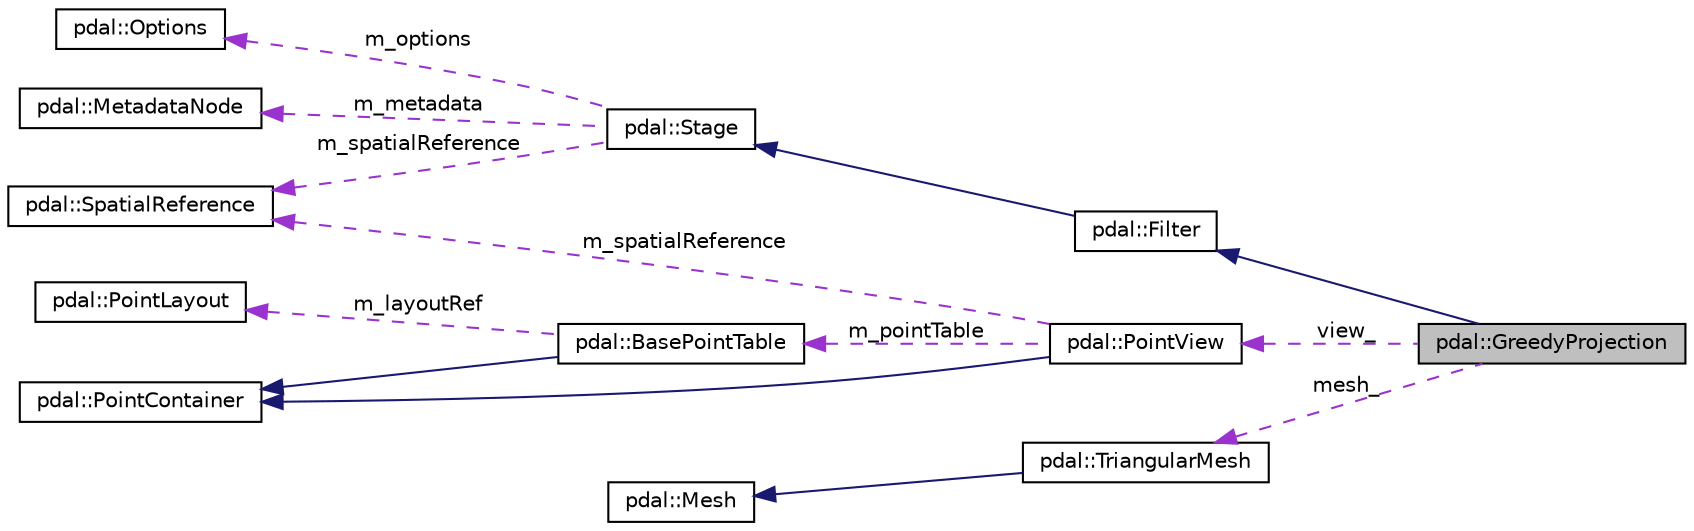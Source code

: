 digraph "pdal::GreedyProjection"
{
  edge [fontname="Helvetica",fontsize="10",labelfontname="Helvetica",labelfontsize="10"];
  node [fontname="Helvetica",fontsize="10",shape=record];
  rankdir="LR";
  Node1 [label="pdal::GreedyProjection",height=0.2,width=0.4,color="black", fillcolor="grey75", style="filled", fontcolor="black"];
  Node2 -> Node1 [dir="back",color="midnightblue",fontsize="10",style="solid",fontname="Helvetica"];
  Node2 [label="pdal::Filter",height=0.2,width=0.4,color="black", fillcolor="white", style="filled",URL="$classpdal_1_1Filter.html"];
  Node3 -> Node2 [dir="back",color="midnightblue",fontsize="10",style="solid",fontname="Helvetica"];
  Node3 [label="pdal::Stage",height=0.2,width=0.4,color="black", fillcolor="white", style="filled",URL="$classpdal_1_1Stage.html"];
  Node4 -> Node3 [dir="back",color="darkorchid3",fontsize="10",style="dashed",label=" m_metadata" ,fontname="Helvetica"];
  Node4 [label="pdal::MetadataNode",height=0.2,width=0.4,color="black", fillcolor="white", style="filled",URL="$classpdal_1_1MetadataNode.html"];
  Node5 -> Node3 [dir="back",color="darkorchid3",fontsize="10",style="dashed",label=" m_spatialReference" ,fontname="Helvetica"];
  Node5 [label="pdal::SpatialReference",height=0.2,width=0.4,color="black", fillcolor="white", style="filled",URL="$classpdal_1_1SpatialReference.html"];
  Node6 -> Node3 [dir="back",color="darkorchid3",fontsize="10",style="dashed",label=" m_options" ,fontname="Helvetica"];
  Node6 [label="pdal::Options",height=0.2,width=0.4,color="black", fillcolor="white", style="filled",URL="$classpdal_1_1Options.html"];
  Node7 -> Node1 [dir="back",color="darkorchid3",fontsize="10",style="dashed",label=" view_" ,fontname="Helvetica"];
  Node7 [label="pdal::PointView",height=0.2,width=0.4,color="black", fillcolor="white", style="filled",URL="$classpdal_1_1PointView.html"];
  Node8 -> Node7 [dir="back",color="midnightblue",fontsize="10",style="solid",fontname="Helvetica"];
  Node8 [label="pdal::PointContainer",height=0.2,width=0.4,color="black", fillcolor="white", style="filled",URL="$classpdal_1_1PointContainer.html"];
  Node5 -> Node7 [dir="back",color="darkorchid3",fontsize="10",style="dashed",label=" m_spatialReference" ,fontname="Helvetica"];
  Node9 -> Node7 [dir="back",color="darkorchid3",fontsize="10",style="dashed",label=" m_pointTable" ,fontname="Helvetica"];
  Node9 [label="pdal::BasePointTable",height=0.2,width=0.4,color="black", fillcolor="white", style="filled",URL="$classpdal_1_1BasePointTable.html"];
  Node8 -> Node9 [dir="back",color="midnightblue",fontsize="10",style="solid",fontname="Helvetica"];
  Node10 -> Node9 [dir="back",color="darkorchid3",fontsize="10",style="dashed",label=" m_layoutRef" ,fontname="Helvetica"];
  Node10 [label="pdal::PointLayout",height=0.2,width=0.4,color="black", fillcolor="white", style="filled",URL="$classpdal_1_1PointLayout.html"];
  Node11 -> Node1 [dir="back",color="darkorchid3",fontsize="10",style="dashed",label=" mesh_" ,fontname="Helvetica"];
  Node11 [label="pdal::TriangularMesh",height=0.2,width=0.4,color="black", fillcolor="white", style="filled",URL="$classpdal_1_1TriangularMesh.html"];
  Node12 -> Node11 [dir="back",color="midnightblue",fontsize="10",style="solid",fontname="Helvetica"];
  Node12 [label="pdal::Mesh",height=0.2,width=0.4,color="black", fillcolor="white", style="filled",URL="$classpdal_1_1Mesh.html"];
}
